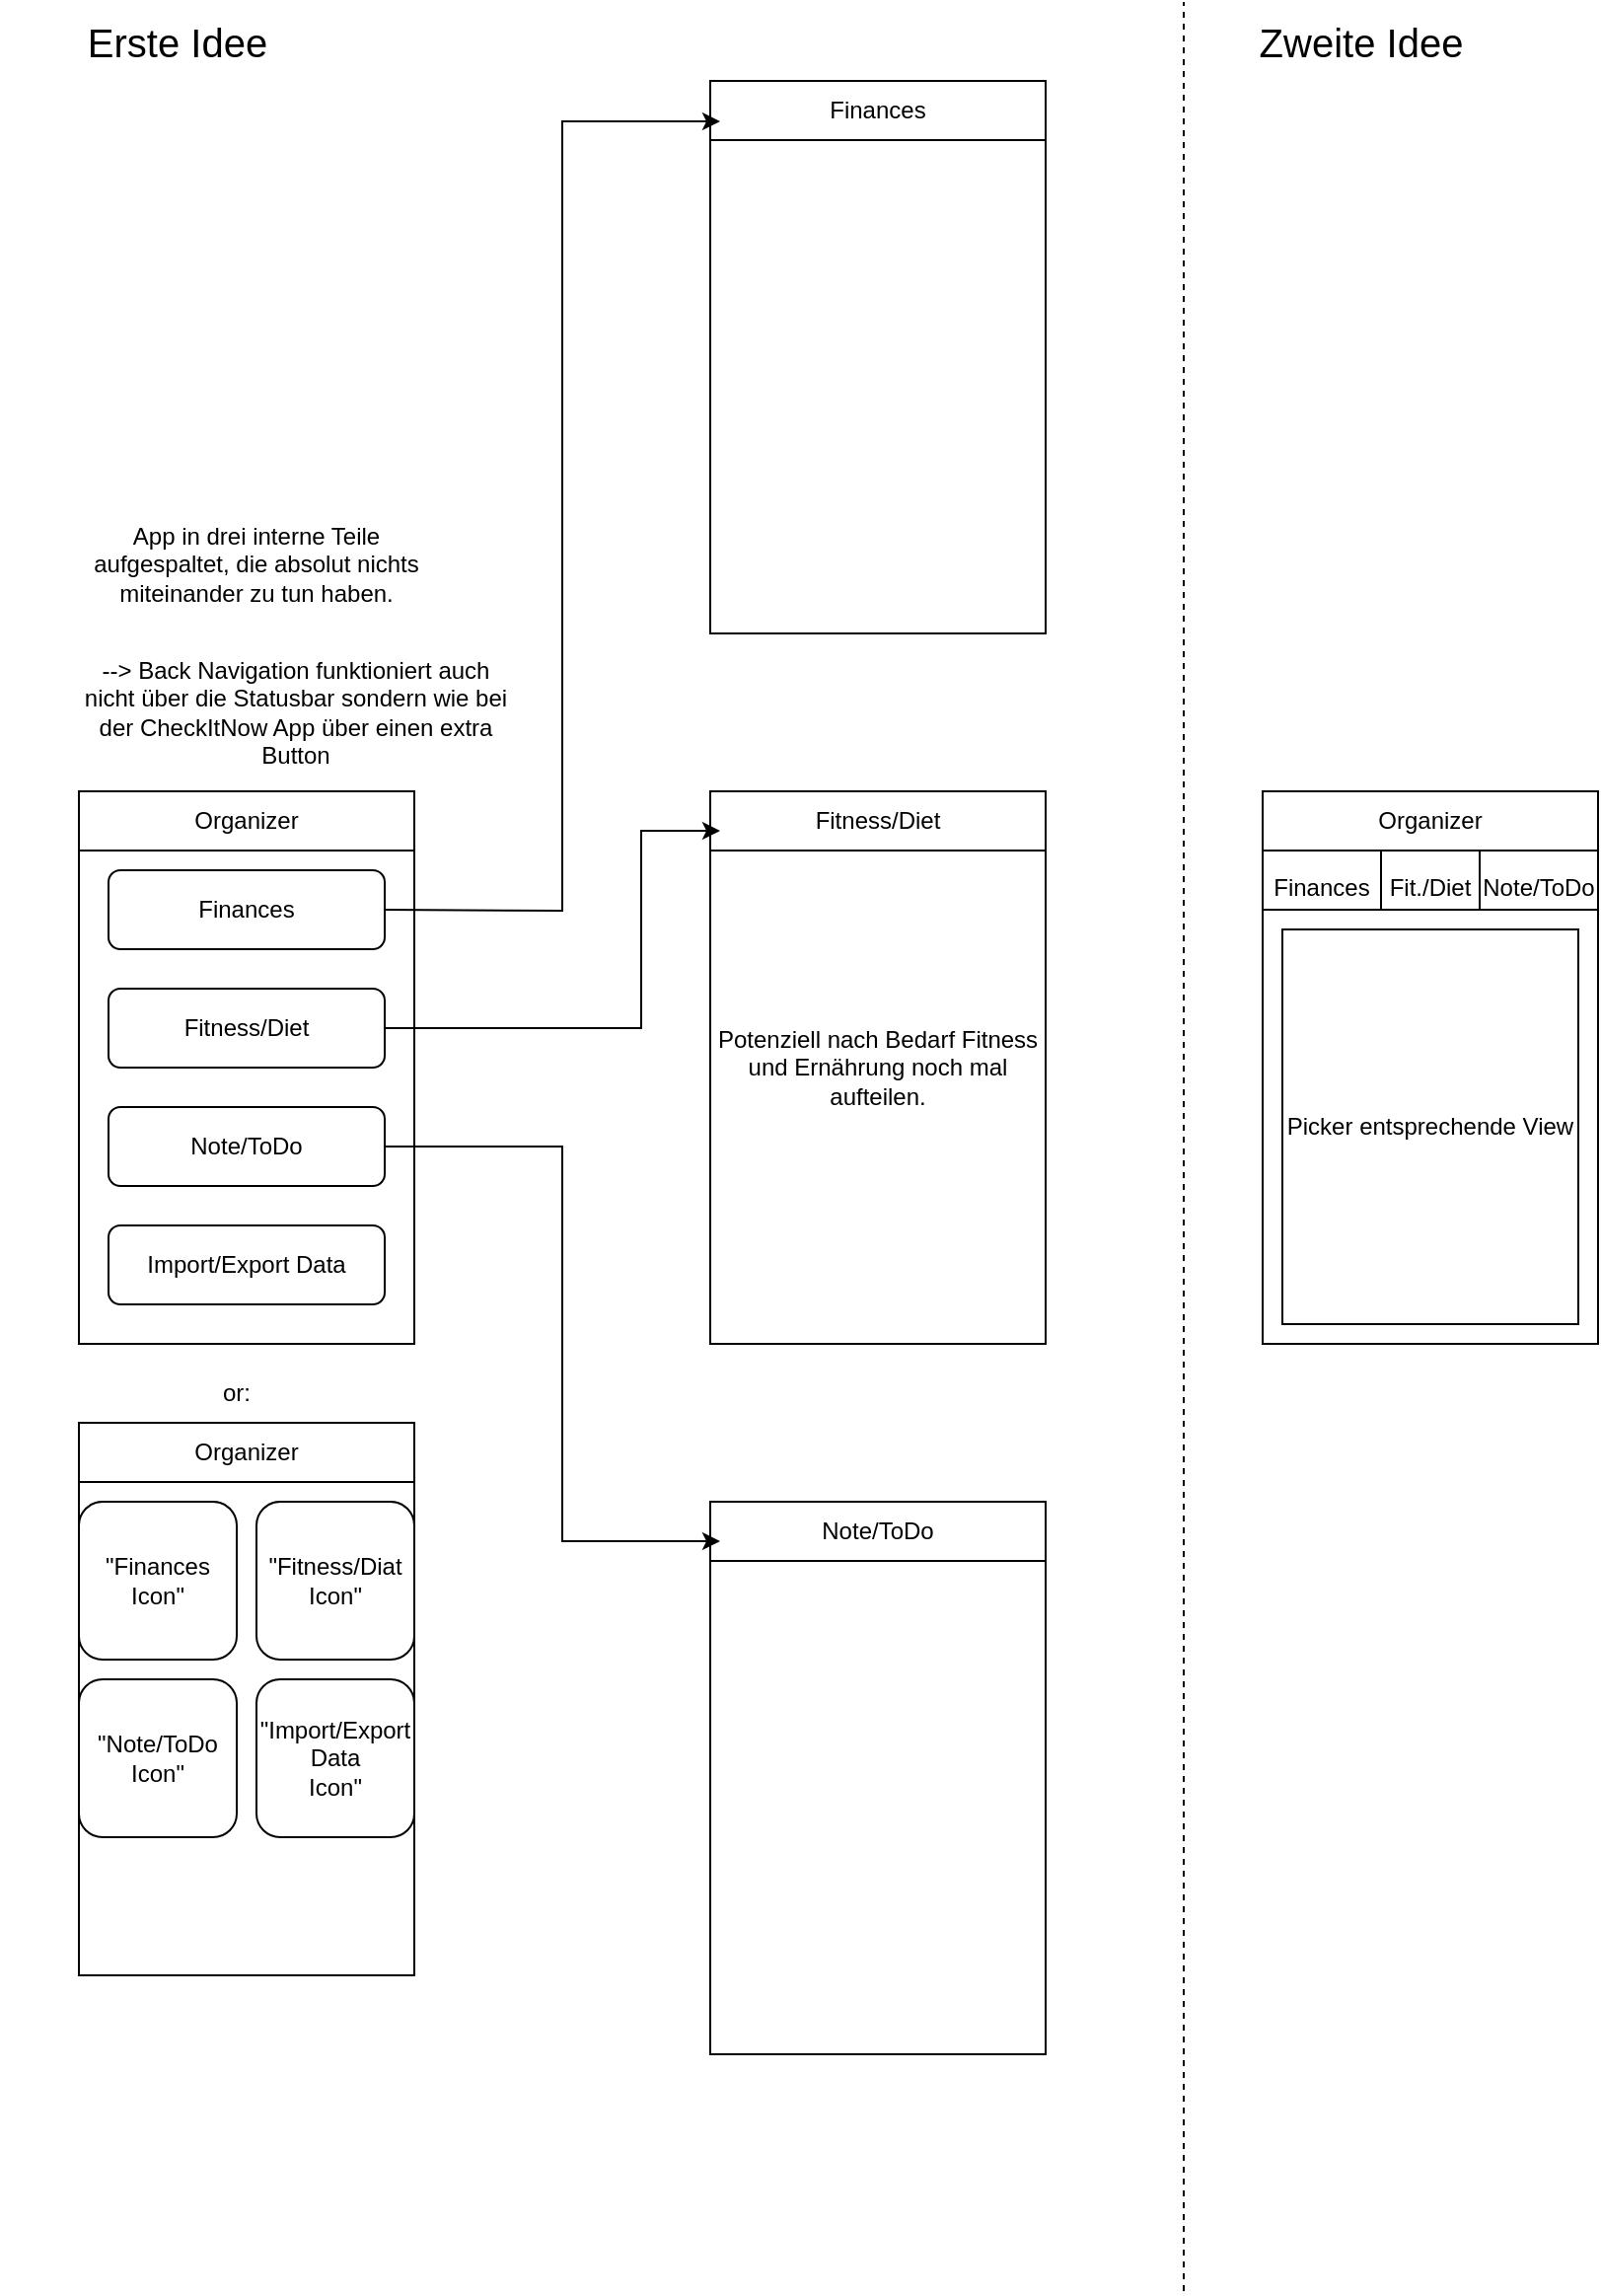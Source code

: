 <mxfile version="20.8.16" type="device"><diagram name="Seite-1" id="Y-HmVM256UKIsyw4x2EG"><mxGraphModel dx="1098" dy="820" grid="1" gridSize="10" guides="1" tooltips="1" connect="1" arrows="1" fold="1" page="1" pageScale="1" pageWidth="827" pageHeight="1169" math="0" shadow="0"><root><mxCell id="0"/><mxCell id="1" parent="0"/><mxCell id="FH9pZEetrbGAIlVDyN-j-4" value="" style="rounded=0;whiteSpace=wrap;html=1;" parent="1" vertex="1"><mxGeometry x="40" y="400" width="170" height="280" as="geometry"/></mxCell><mxCell id="FH9pZEetrbGAIlVDyN-j-5" value="Organizer" style="rounded=0;whiteSpace=wrap;html=1;" parent="1" vertex="1"><mxGeometry x="40" y="400" width="170" height="30" as="geometry"/></mxCell><mxCell id="FH9pZEetrbGAIlVDyN-j-13" value="" style="rounded=0;whiteSpace=wrap;html=1;" parent="1" vertex="1"><mxGeometry x="360" y="40" width="170" height="280" as="geometry"/></mxCell><mxCell id="FH9pZEetrbGAIlVDyN-j-14" value="Finances" style="rounded=0;whiteSpace=wrap;html=1;" parent="1" vertex="1"><mxGeometry x="360" y="40" width="170" height="30" as="geometry"/></mxCell><mxCell id="FH9pZEetrbGAIlVDyN-j-15" value="Potenziell nach Bedarf Fitness und Ernährung noch mal aufteilen." style="rounded=0;whiteSpace=wrap;html=1;" parent="1" vertex="1"><mxGeometry x="360" y="400" width="170" height="280" as="geometry"/></mxCell><mxCell id="FH9pZEetrbGAIlVDyN-j-16" value="Fitness/Diet" style="rounded=0;whiteSpace=wrap;html=1;" parent="1" vertex="1"><mxGeometry x="360" y="400" width="170" height="30" as="geometry"/></mxCell><mxCell id="FH9pZEetrbGAIlVDyN-j-17" value="" style="rounded=0;whiteSpace=wrap;html=1;" parent="1" vertex="1"><mxGeometry x="360" y="760" width="170" height="280" as="geometry"/></mxCell><mxCell id="FH9pZEetrbGAIlVDyN-j-18" value="Note/ToDo" style="rounded=0;whiteSpace=wrap;html=1;" parent="1" vertex="1"><mxGeometry x="360" y="760" width="170" height="30" as="geometry"/></mxCell><mxCell id="FH9pZEetrbGAIlVDyN-j-23" value="Finances" style="rounded=1;whiteSpace=wrap;html=1;" parent="1" vertex="1"><mxGeometry x="55" y="440" width="140" height="40" as="geometry"/></mxCell><mxCell id="FH9pZEetrbGAIlVDyN-j-24" value="Note/ToDo" style="rounded=1;whiteSpace=wrap;html=1;" parent="1" vertex="1"><mxGeometry x="55" y="560" width="140" height="40" as="geometry"/></mxCell><mxCell id="FH9pZEetrbGAIlVDyN-j-25" value="Fitness/Diet" style="rounded=1;whiteSpace=wrap;html=1;" parent="1" vertex="1"><mxGeometry x="55" y="500" width="140" height="40" as="geometry"/></mxCell><mxCell id="FH9pZEetrbGAIlVDyN-j-26" value="" style="endArrow=classic;html=1;rounded=0;" parent="1" edge="1"><mxGeometry width="50" height="50" relative="1" as="geometry"><mxPoint x="195" y="460" as="sourcePoint"/><mxPoint x="365" y="60.5" as="targetPoint"/><Array as="points"><mxPoint x="285" y="460.5"/><mxPoint x="285" y="60.5"/></Array></mxGeometry></mxCell><mxCell id="FH9pZEetrbGAIlVDyN-j-27" value="" style="endArrow=classic;html=1;rounded=0;" parent="1" edge="1"><mxGeometry width="50" height="50" relative="1" as="geometry"><mxPoint x="195" y="520" as="sourcePoint"/><mxPoint x="365" y="420" as="targetPoint"/><Array as="points"><mxPoint x="325" y="520"/><mxPoint x="325" y="420"/></Array></mxGeometry></mxCell><mxCell id="FH9pZEetrbGAIlVDyN-j-28" value="" style="endArrow=classic;html=1;rounded=0;" parent="1" edge="1"><mxGeometry width="50" height="50" relative="1" as="geometry"><mxPoint x="195" y="580" as="sourcePoint"/><mxPoint x="365" y="780" as="targetPoint"/><Array as="points"><mxPoint x="285" y="580"/><mxPoint x="285" y="780"/></Array></mxGeometry></mxCell><mxCell id="FH9pZEetrbGAIlVDyN-j-29" value="App in drei interne Teile aufgespaltet, die absolut nichts miteinander zu tun haben." style="text;html=1;strokeColor=none;fillColor=none;align=center;verticalAlign=middle;whiteSpace=wrap;rounded=0;" parent="1" vertex="1"><mxGeometry x="40" y="250" width="180" height="70" as="geometry"/></mxCell><mxCell id="FH9pZEetrbGAIlVDyN-j-31" value="--&amp;gt; Back Navigation funktioniert auch nicht über die Statusbar sondern wie bei der CheckItNow App über einen extra Button" style="text;html=1;strokeColor=none;fillColor=none;align=center;verticalAlign=middle;whiteSpace=wrap;rounded=0;" parent="1" vertex="1"><mxGeometry x="40" y="320" width="220" height="79" as="geometry"/></mxCell><mxCell id="FH9pZEetrbGAIlVDyN-j-33" value="" style="endArrow=none;dashed=1;html=1;rounded=0;" parent="1" edge="1"><mxGeometry width="50" height="50" relative="1" as="geometry"><mxPoint x="600" y="1160" as="sourcePoint"/><mxPoint x="600" as="targetPoint"/></mxGeometry></mxCell><mxCell id="FH9pZEetrbGAIlVDyN-j-34" value="&lt;font style=&quot;font-size: 20px;&quot;&gt;Erste Idee&lt;/font&gt;" style="text;html=1;strokeColor=none;fillColor=none;align=center;verticalAlign=middle;whiteSpace=wrap;rounded=0;" parent="1" vertex="1"><mxGeometry width="180" height="40" as="geometry"/></mxCell><mxCell id="FH9pZEetrbGAIlVDyN-j-35" value="&lt;font style=&quot;font-size: 20px;&quot;&gt;Zweite Idee&lt;/font&gt;" style="text;html=1;strokeColor=none;fillColor=none;align=center;verticalAlign=middle;whiteSpace=wrap;rounded=0;" parent="1" vertex="1"><mxGeometry x="600" width="180" height="40" as="geometry"/></mxCell><mxCell id="FH9pZEetrbGAIlVDyN-j-36" value="" style="rounded=0;whiteSpace=wrap;html=1;" parent="1" vertex="1"><mxGeometry x="640" y="400" width="170" height="280" as="geometry"/></mxCell><mxCell id="FH9pZEetrbGAIlVDyN-j-37" value="Organizer" style="rounded=0;whiteSpace=wrap;html=1;" parent="1" vertex="1"><mxGeometry x="640" y="400" width="170" height="30" as="geometry"/></mxCell><mxCell id="FH9pZEetrbGAIlVDyN-j-39" value="Import/Export Data" style="rounded=1;whiteSpace=wrap;html=1;" parent="1" vertex="1"><mxGeometry x="55" y="620" width="140" height="40" as="geometry"/></mxCell><mxCell id="FH9pZEetrbGAIlVDyN-j-40" value="&lt;span style=&quot;font-size: 12px;&quot;&gt;Finances&lt;/span&gt;" style="rounded=0;whiteSpace=wrap;html=1;fontSize=20;" parent="1" vertex="1"><mxGeometry x="640" y="430" width="60" height="30" as="geometry"/></mxCell><mxCell id="FH9pZEetrbGAIlVDyN-j-41" value="&lt;font style=&quot;font-size: 12px;&quot;&gt;Fit./Diet&lt;/font&gt;" style="rounded=0;whiteSpace=wrap;html=1;fontSize=20;" parent="1" vertex="1"><mxGeometry x="700" y="430" width="50" height="30" as="geometry"/></mxCell><mxCell id="FH9pZEetrbGAIlVDyN-j-42" value="&lt;div style=&quot;text-align: justify;&quot;&gt;&lt;span style=&quot;font-size: 12px; background-color: initial;&quot;&gt;Note/ToDo&lt;/span&gt;&lt;/div&gt;" style="rounded=0;whiteSpace=wrap;html=1;fontSize=20;" parent="1" vertex="1"><mxGeometry x="750" y="430" width="60" height="30" as="geometry"/></mxCell><mxCell id="FH9pZEetrbGAIlVDyN-j-43" value="Picker entsprechende View" style="rounded=0;whiteSpace=wrap;html=1;fontSize=12;" parent="1" vertex="1"><mxGeometry x="650" y="470" width="150" height="200" as="geometry"/></mxCell><mxCell id="2KL445eVry4sD8q0gy7c-1" value="" style="rounded=0;whiteSpace=wrap;html=1;" parent="1" vertex="1"><mxGeometry x="40" y="720" width="170" height="280" as="geometry"/></mxCell><mxCell id="2KL445eVry4sD8q0gy7c-2" value="or:" style="text;html=1;strokeColor=none;fillColor=none;align=center;verticalAlign=middle;whiteSpace=wrap;rounded=0;" parent="1" vertex="1"><mxGeometry x="90" y="690" width="60" height="30" as="geometry"/></mxCell><mxCell id="2KL445eVry4sD8q0gy7c-4" value="Organizer" style="rounded=0;whiteSpace=wrap;html=1;" parent="1" vertex="1"><mxGeometry x="40" y="720" width="170" height="30" as="geometry"/></mxCell><mxCell id="2KL445eVry4sD8q0gy7c-6" value="&quot;Finances&lt;br&gt;Icon&quot;" style="rounded=1;whiteSpace=wrap;html=1;" parent="1" vertex="1"><mxGeometry x="40" y="760" width="80" height="80" as="geometry"/></mxCell><mxCell id="2KL445eVry4sD8q0gy7c-7" value="&quot;Fitness/Diat&lt;br&gt;Icon&quot;" style="rounded=1;whiteSpace=wrap;html=1;" parent="1" vertex="1"><mxGeometry x="130" y="760" width="80" height="80" as="geometry"/></mxCell><mxCell id="2KL445eVry4sD8q0gy7c-8" value="&quot;Note/ToDo&lt;br&gt;Icon&quot;" style="rounded=1;whiteSpace=wrap;html=1;" parent="1" vertex="1"><mxGeometry x="40" y="850" width="80" height="80" as="geometry"/></mxCell><mxCell id="2KL445eVry4sD8q0gy7c-9" value="&quot;Import/Export Data&lt;br&gt;Icon&quot;" style="rounded=1;whiteSpace=wrap;html=1;" parent="1" vertex="1"><mxGeometry x="130" y="850" width="80" height="80" as="geometry"/></mxCell></root></mxGraphModel></diagram></mxfile>